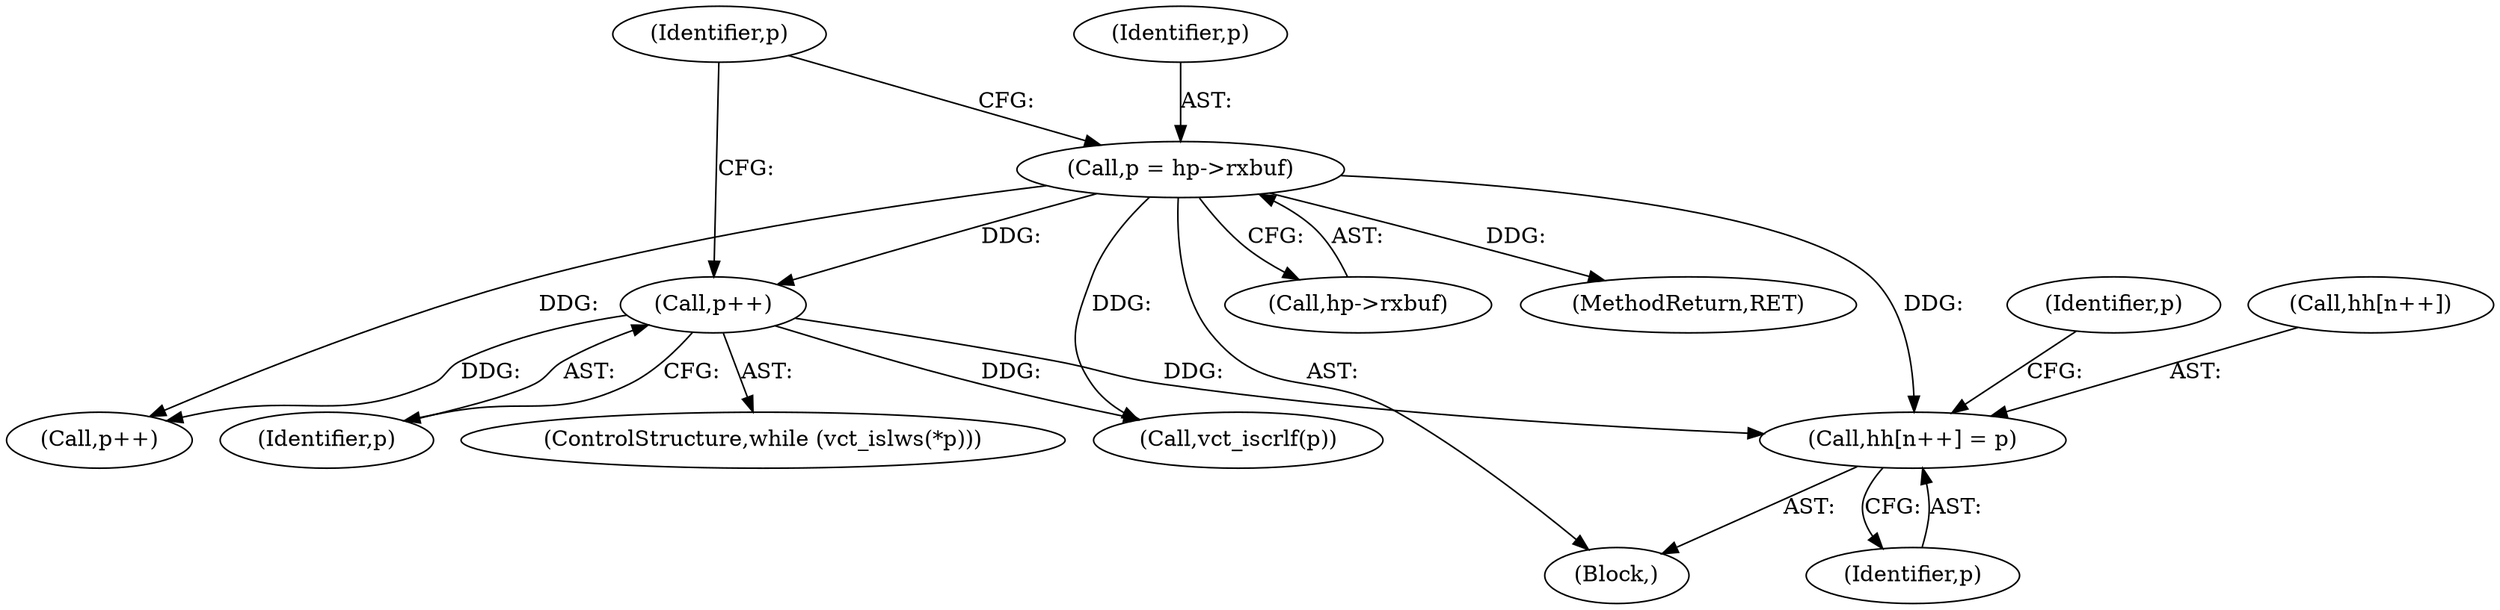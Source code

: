 digraph "0_Varnish-Cache_85e8468bec9416bd7e16b0d80cb820ecd2b330c3_2@array" {
"1000164" [label="(Call,hh[n++] = p)"];
"1000153" [label="(Call,p = hp->rxbuf)"];
"1000162" [label="(Call,p++)"];
"1000162" [label="(Call,p++)"];
"1000155" [label="(Call,hp->rxbuf)"];
"1000175" [label="(Call,p++)"];
"1000158" [label="(ControlStructure,while (vct_islws(*p)))"];
"1000353" [label="(MethodReturn,RET)"];
"1000174" [label="(Identifier,p)"];
"1000165" [label="(Call,hh[n++])"];
"1000153" [label="(Call,p = hp->rxbuf)"];
"1000154" [label="(Identifier,p)"];
"1000179" [label="(Call,vct_iscrlf(p))"];
"1000108" [label="(Block,)"];
"1000169" [label="(Identifier,p)"];
"1000164" [label="(Call,hh[n++] = p)"];
"1000161" [label="(Identifier,p)"];
"1000163" [label="(Identifier,p)"];
"1000164" -> "1000108"  [label="AST: "];
"1000164" -> "1000169"  [label="CFG: "];
"1000165" -> "1000164"  [label="AST: "];
"1000169" -> "1000164"  [label="AST: "];
"1000174" -> "1000164"  [label="CFG: "];
"1000153" -> "1000164"  [label="DDG: "];
"1000162" -> "1000164"  [label="DDG: "];
"1000153" -> "1000108"  [label="AST: "];
"1000153" -> "1000155"  [label="CFG: "];
"1000154" -> "1000153"  [label="AST: "];
"1000155" -> "1000153"  [label="AST: "];
"1000161" -> "1000153"  [label="CFG: "];
"1000153" -> "1000353"  [label="DDG: "];
"1000153" -> "1000162"  [label="DDG: "];
"1000153" -> "1000175"  [label="DDG: "];
"1000153" -> "1000179"  [label="DDG: "];
"1000162" -> "1000158"  [label="AST: "];
"1000162" -> "1000163"  [label="CFG: "];
"1000163" -> "1000162"  [label="AST: "];
"1000161" -> "1000162"  [label="CFG: "];
"1000162" -> "1000175"  [label="DDG: "];
"1000162" -> "1000179"  [label="DDG: "];
}
